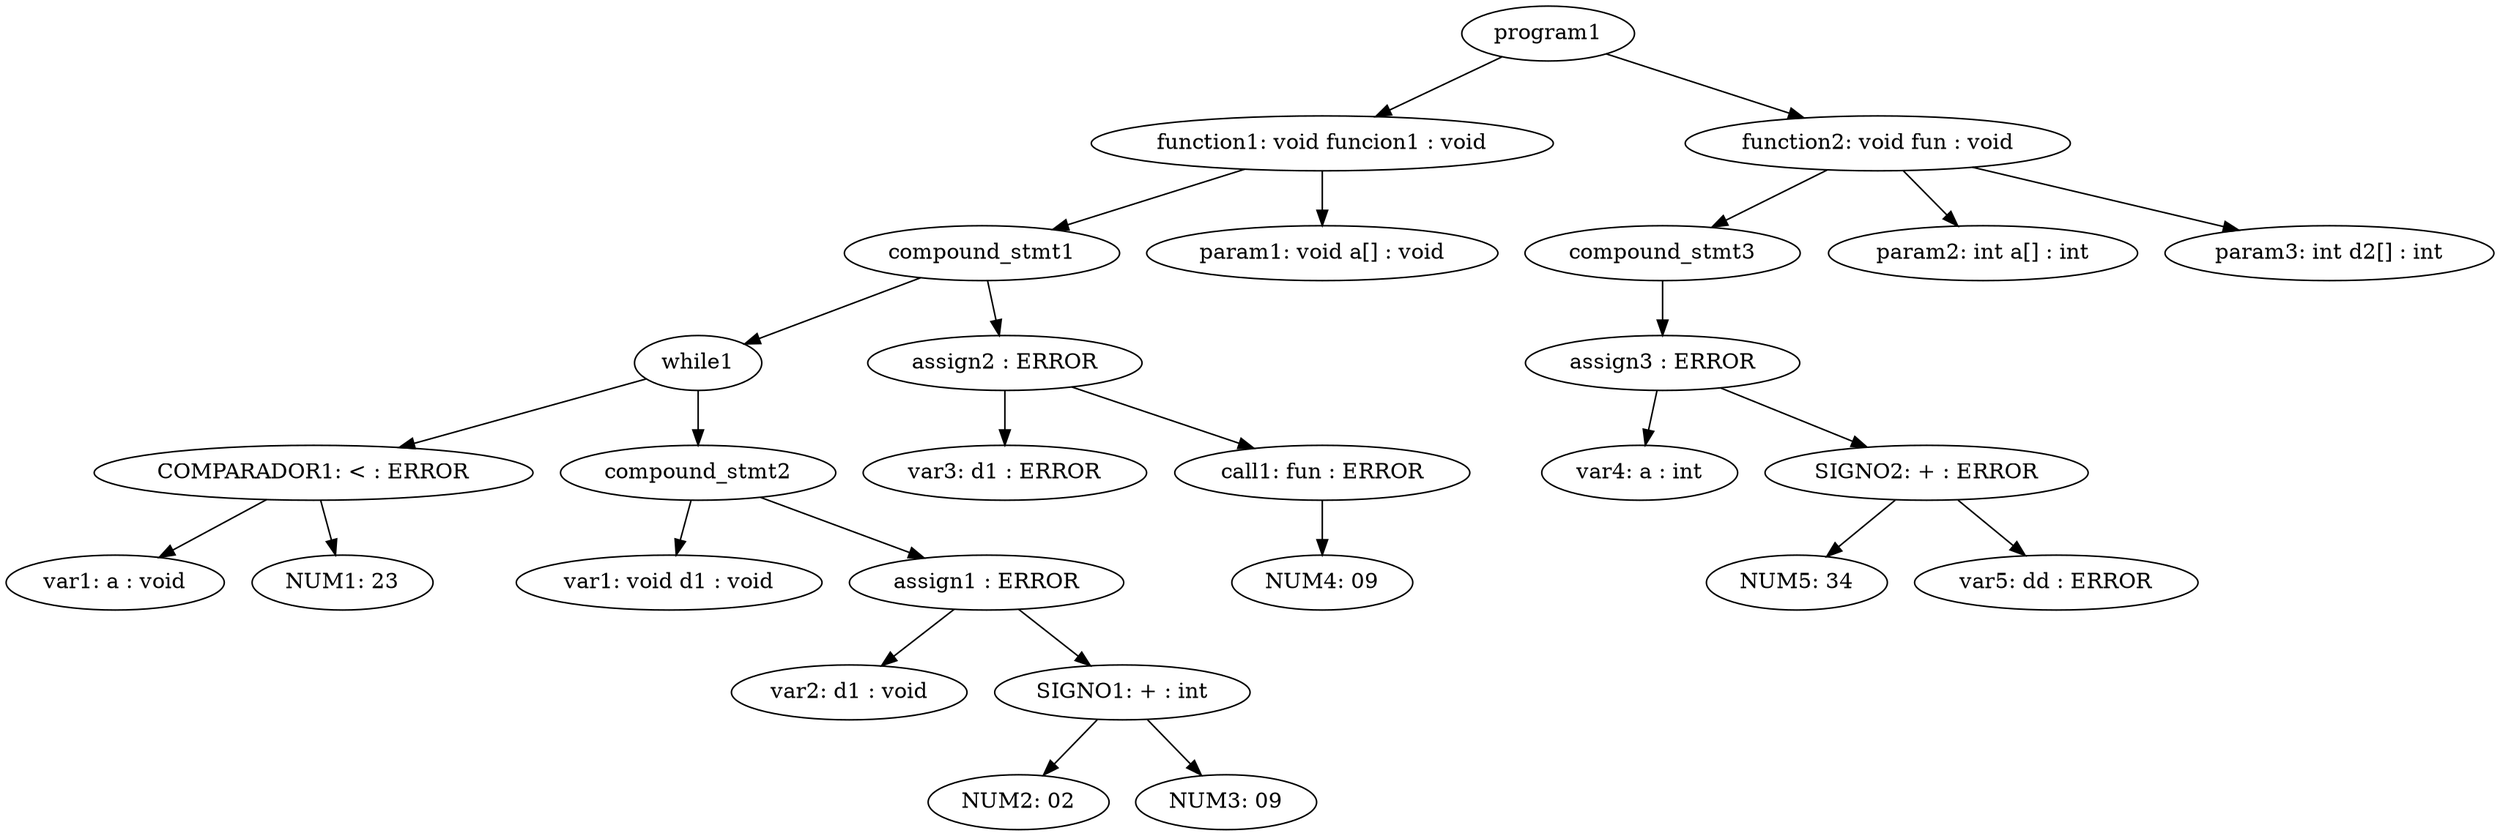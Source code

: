 digraph G {
	"program1" -> "function1: void funcion1 : void"
	"function1: void funcion1 : void" -> "compound_stmt1"
	"compound_stmt1" -> "while1"
	"while1" -> "COMPARADOR1: < : ERROR"
	"COMPARADOR1: < : ERROR" -> "var1: a : void"
	"COMPARADOR1: < : ERROR" -> "NUM1: 23"
	"while1" -> "compound_stmt2"
	"compound_stmt2" -> "var1: void d1 : void"
	"compound_stmt2" -> "assign1 : ERROR"
	"assign1 : ERROR" -> "var2: d1 : void"
	"assign1 : ERROR" -> "SIGNO1: + : int"
	"SIGNO1: + : int" -> "NUM2: 02"
	"SIGNO1: + : int" -> "NUM3: 09"
	"compound_stmt1" -> "assign2 : ERROR"
	"assign2 : ERROR" -> "var3: d1 : ERROR"
	"assign2 : ERROR" -> "call1: fun : ERROR"
	"call1: fun : ERROR" -> "NUM4: 09"
	"function1: void funcion1 : void" -> "param1: void a[] : void"
	"program1" -> "function2: void fun : void"
	"function2: void fun : void" -> "compound_stmt3"
	"compound_stmt3" -> "assign3 : ERROR"
	"assign3 : ERROR" -> "var4: a : int"
	"assign3 : ERROR" -> "SIGNO2: + : ERROR"
	"SIGNO2: + : ERROR" -> "NUM5: 34"
	"SIGNO2: + : ERROR" -> "var5: dd : ERROR"
	"function2: void fun : void" -> "param2: int a[] : int"
	"function2: void fun : void" -> "param3: int d2[] : int"
}